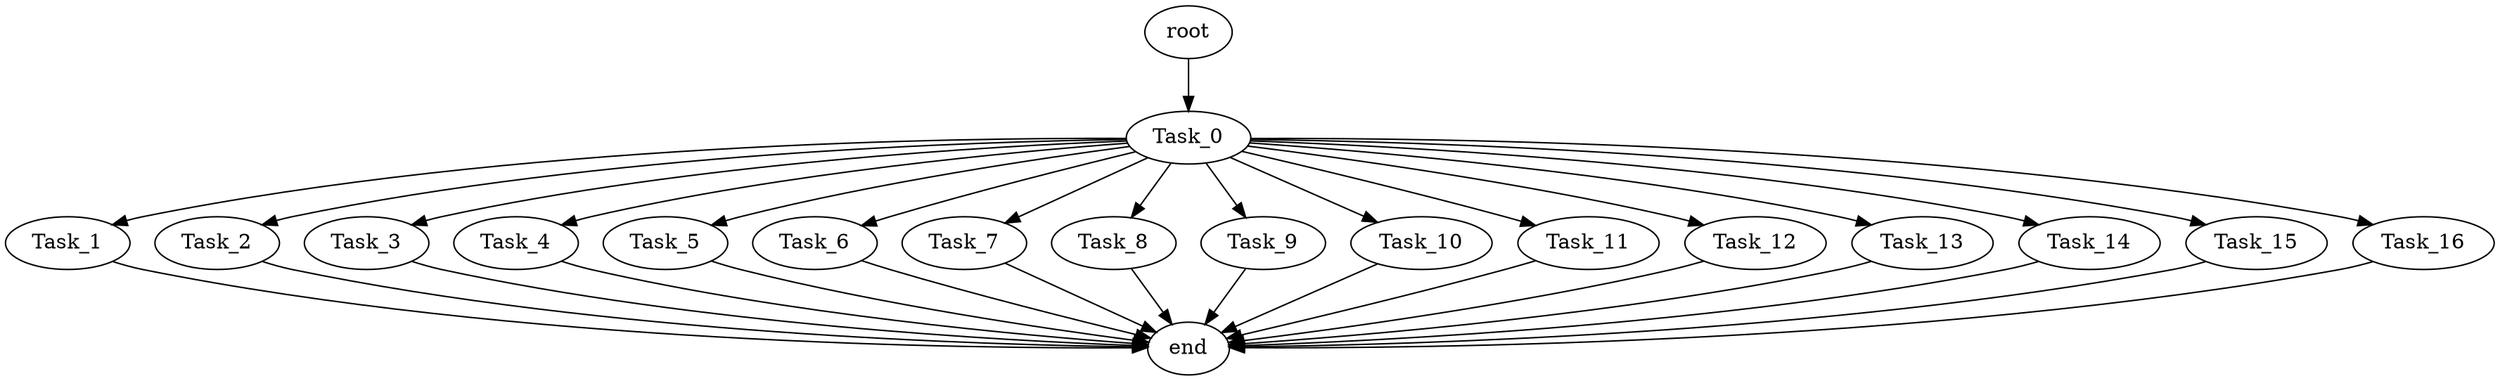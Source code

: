digraph Distribution {
    root    [size=2]; 
    Task_0  [size=1000000000];
    Task_1  [size=1000000000];
    Task_2  [size=1000000000];
    Task_3  [size=1000000000];
    Task_4  [size=1000000000];
    Task_5  [size=1000000000];
    Task_6  [size=1000000000];
    Task_7  [size=1000000000];
    Task_8  [size=1000000000];
    Task_9  [size=1000000000];
    Task_10 [size=1000000000];
    Task_11 [size=1000000000];
    Task_12 [size=1000000000];
    Task_13 [size=1000000000];
    Task_14 [size=1000000000];
    Task_15 [size=1000000000];
    Task_16 [size=1000000000];
    end     [size=2];

    // Not considered for execution but required.
    root -> Task_0   [size=2];
    
    Task_0 -> Task_1  [size=2000000000];
    Task_0 -> Task_2  [size=2000000000];
    Task_0 -> Task_3  [size=2000000000];
    Task_0 -> Task_4  [size=2000000000];
    Task_0 -> Task_5  [size=2000000000];
    Task_0 -> Task_6  [size=2000000000];
    Task_0 -> Task_7  [size=2000000000];
    Task_0 -> Task_8  [size=2000000000];
    Task_0 -> Task_9  [size=2000000000];
    Task_0 -> Task_10 [size=2000000000];
    Task_0 -> Task_11 [size=2000000000];
    Task_0 -> Task_12 [size=2000000000];
    Task_0 -> Task_13 [size=2000000000];
    Task_0 -> Task_14 [size=2000000000];
    Task_0 -> Task_15 [size=2000000000];
    Task_0 -> Task_16 [size=2000000000];

    // Not considered for execution but required.
    Task_1 -> end    [size=2];
    Task_2 -> end    [size=2];
    Task_3 -> end    [size=2];
    Task_4 -> end    [size=2];
    Task_5 -> end    [size=2];
    Task_6 -> end    [size=2];
    Task_7 -> end    [size=2];
    Task_8 -> end    [size=2];
    Task_9 -> end    [size=2];
    Task_10 -> end    [size=2];
    Task_11 -> end    [size=2];
    Task_12 -> end    [size=2];
    Task_13 -> end    [size=2];
    Task_14 -> end    [size=2];
    Task_15 -> end    [size=2];
    Task_16 -> end    [size=2];
}